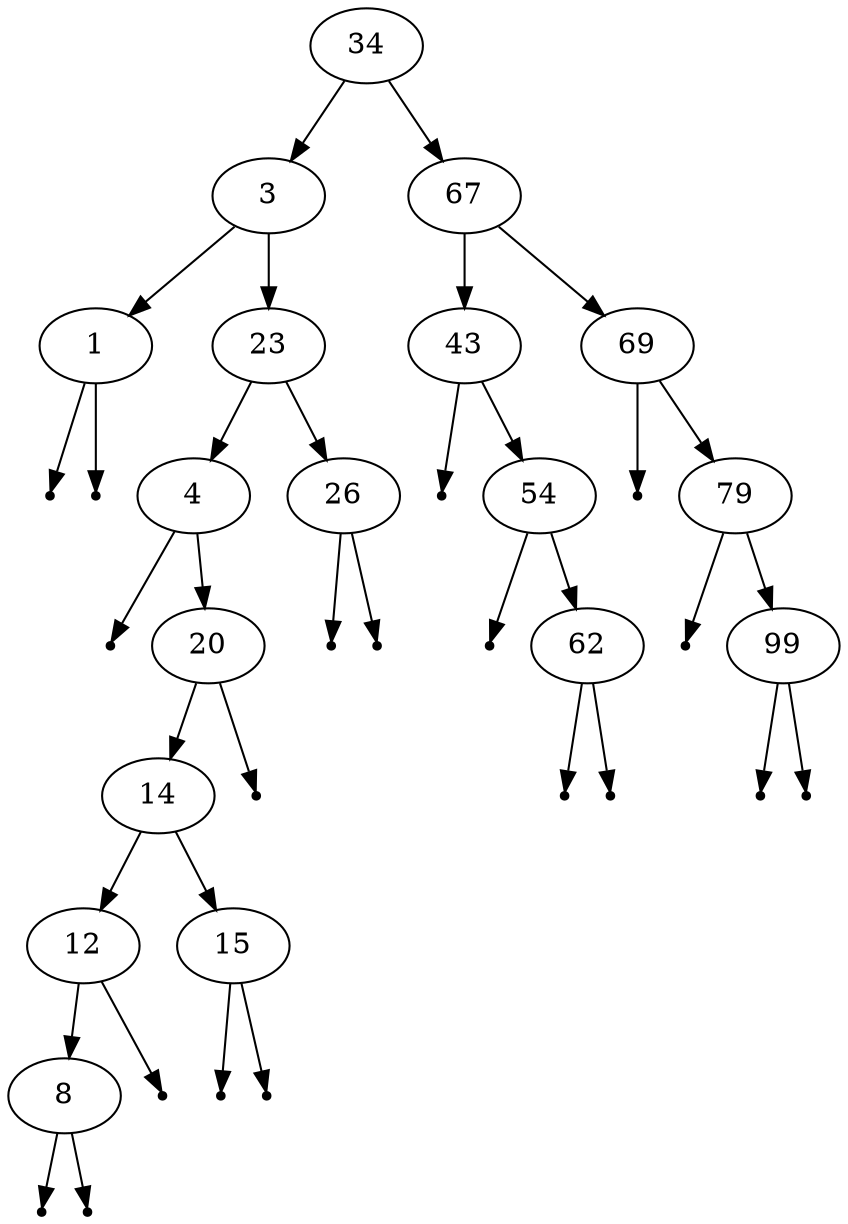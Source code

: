 Digraph G {
34->3
3->1
null0 [shape=point]
1->null0
null1 [shape=point]
1->null1
3->23
23->4
null2 [shape=point]
4->null2
4->20
20->14
14->12
12->8
null3 [shape=point]
8->null3
null4 [shape=point]
8->null4
null5 [shape=point]
12->null5
14->15
null6 [shape=point]
15->null6
null7 [shape=point]
15->null7
null8 [shape=point]
20->null8
23->26
null9 [shape=point]
26->null9
null10 [shape=point]
26->null10
34->67
67->43
null11 [shape=point]
43->null11
43->54
null12 [shape=point]
54->null12
54->62
null13 [shape=point]
62->null13
null14 [shape=point]
62->null14
67->69
null15 [shape=point]
69->null15
69->79
null16 [shape=point]
79->null16
79->99
null17 [shape=point]
99->null17
null18 [shape=point]
99->null18
}